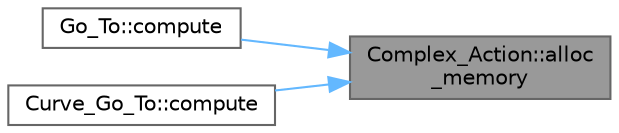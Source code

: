 digraph "Complex_Action::alloc_memory"
{
 // LATEX_PDF_SIZE
  bgcolor="transparent";
  edge [fontname=Helvetica,fontsize=10,labelfontname=Helvetica,labelfontsize=10];
  node [fontname=Helvetica,fontsize=10,shape=box,height=0.2,width=0.4];
  rankdir="RL";
  Node1 [id="Node000001",label="Complex_Action::alloc\l_memory",height=0.2,width=0.4,color="gray40", fillcolor="grey60", style="filled", fontcolor="black",tooltip=" "];
  Node1 -> Node2 [id="edge1_Node000001_Node000002",dir="back",color="steelblue1",style="solid",tooltip=" "];
  Node2 [id="Node000002",label="Go_To::compute",height=0.2,width=0.4,color="grey40", fillcolor="white", style="filled",URL="$class_go___to.html#a634e683047b962aa408e71760e825061",tooltip=" "];
  Node1 -> Node3 [id="edge2_Node000001_Node000003",dir="back",color="steelblue1",style="solid",tooltip=" "];
  Node3 [id="Node000003",label="Curve_Go_To::compute",height=0.2,width=0.4,color="grey40", fillcolor="white", style="filled",URL="$class_curve___go___to.html#a228d1f488c158accde1282de43eec5ba",tooltip=" "];
}
